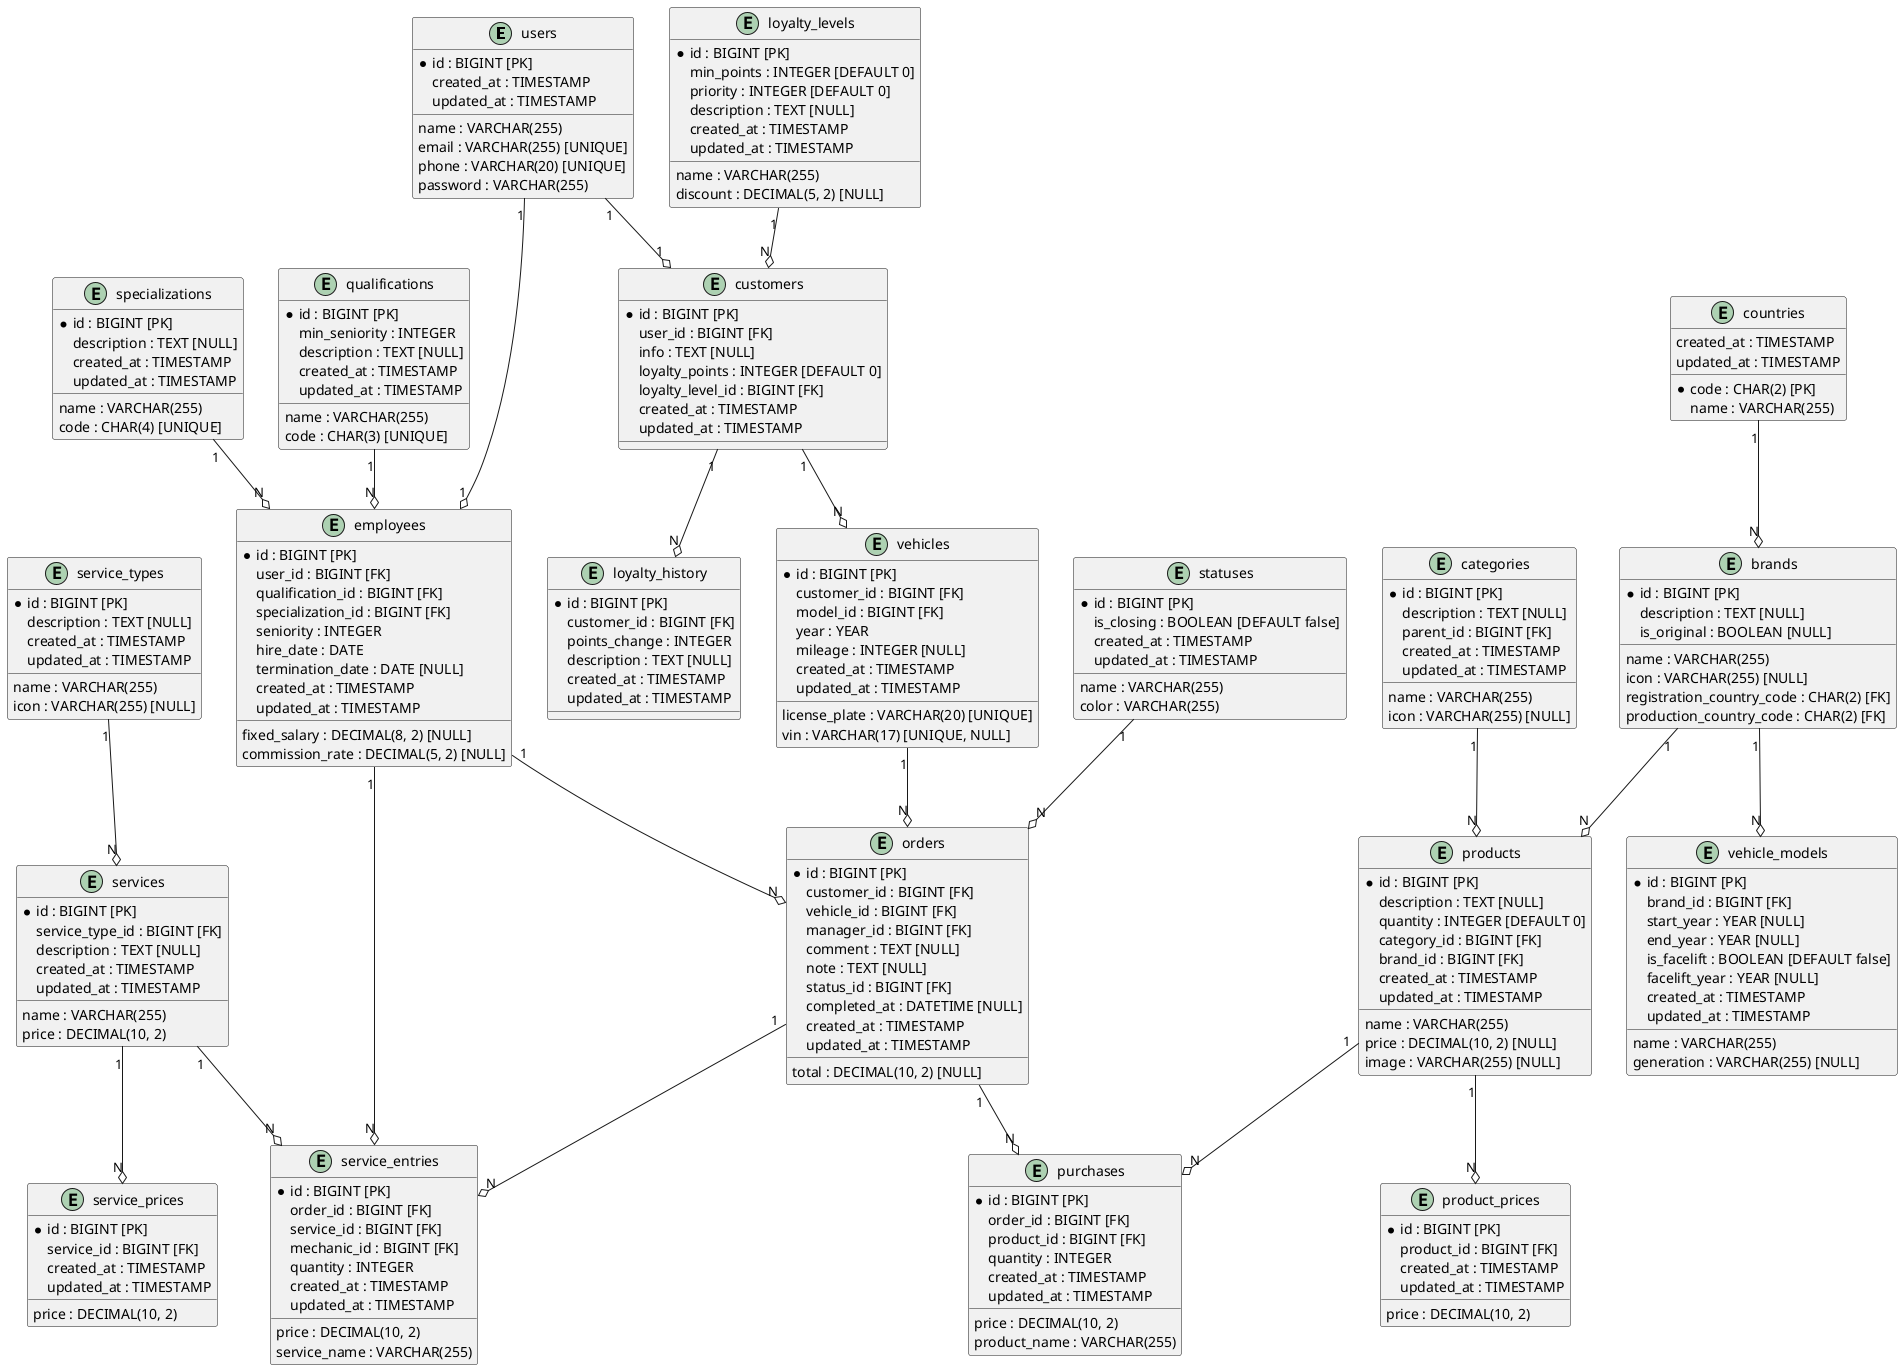 @startuml

entity users {
    *id : BIGINT [PK]
    name : VARCHAR(255)
    email : VARCHAR(255) [UNIQUE]
    phone : VARCHAR(20) [UNIQUE]
    password : VARCHAR(255)
    created_at : TIMESTAMP
    updated_at : TIMESTAMP
}

entity countries {
    *code : CHAR(2) [PK]
    name : VARCHAR(255)
    created_at : TIMESTAMP
    updated_at : TIMESTAMP
}

entity brands {
    *id : BIGINT [PK]
    name : VARCHAR(255)
    icon : VARCHAR(255) [NULL]
    description : TEXT [NULL]
    is_original : BOOLEAN [NULL]
    registration_country_code : CHAR(2) [FK]
    production_country_code : CHAR(2) [FK]
}

entity loyalty_levels {
    *id : BIGINT [PK]
    name : VARCHAR(255)
    min_points : INTEGER [DEFAULT 0]
    discount : DECIMAL(5, 2) [NULL]
    priority : INTEGER [DEFAULT 0]
    description : TEXT [NULL]
    created_at : TIMESTAMP
    updated_at : TIMESTAMP
}

entity customers {
    *id : BIGINT [PK]
    user_id : BIGINT [FK]
    info : TEXT [NULL]
    loyalty_points : INTEGER [DEFAULT 0]
    loyalty_level_id : BIGINT [FK]
    created_at : TIMESTAMP
    updated_at : TIMESTAMP
}

entity vehicle_models {
    *id : BIGINT [PK]
    brand_id : BIGINT [FK]
    name : VARCHAR(255)
    generation : VARCHAR(255) [NULL]
    start_year : YEAR [NULL]
    end_year : YEAR [NULL]
    is_facelift : BOOLEAN [DEFAULT false]
    facelift_year : YEAR [NULL]
    created_at : TIMESTAMP
    updated_at : TIMESTAMP
}

entity vehicles {
    *id : BIGINT [PK]
    customer_id : BIGINT [FK]
    model_id : BIGINT [FK]
    year : YEAR
    license_plate : VARCHAR(20) [UNIQUE]
    vin : VARCHAR(17) [UNIQUE, NULL]
    mileage : INTEGER [NULL]
    created_at : TIMESTAMP
    updated_at : TIMESTAMP
}

entity specializations {
    *id : BIGINT [PK]
    name : VARCHAR(255)
    code : CHAR(4) [UNIQUE]
    description : TEXT [NULL]
    created_at : TIMESTAMP
    updated_at : TIMESTAMP
}

entity qualifications {
    *id : BIGINT [PK]
    name : VARCHAR(255)
    min_seniority : INTEGER
    code : CHAR(3) [UNIQUE]
    description : TEXT [NULL]
    created_at : TIMESTAMP
    updated_at : TIMESTAMP
}

entity employees {
    *id : BIGINT [PK]
    user_id : BIGINT [FK]
    qualification_id : BIGINT [FK]
    specialization_id : BIGINT [FK]
    fixed_salary : DECIMAL(8, 2) [NULL]
    commission_rate : DECIMAL(5, 2) [NULL]
    seniority : INTEGER
    hire_date : DATE
    termination_date : DATE [NULL]
    created_at : TIMESTAMP
    updated_at : TIMESTAMP
}

entity statuses {
    *id : BIGINT [PK]
    name : VARCHAR(255)
    color : VARCHAR(255)
    is_closing : BOOLEAN [DEFAULT false]
    created_at : TIMESTAMP
    updated_at : TIMESTAMP
}

entity orders {
    *id : BIGINT [PK]
    customer_id : BIGINT [FK]
    vehicle_id : BIGINT [FK]
    manager_id : BIGINT [FK]
    total : DECIMAL(10, 2) [NULL]
    comment : TEXT [NULL]
    note : TEXT [NULL]
    status_id : BIGINT [FK]
    completed_at : DATETIME [NULL]
    created_at : TIMESTAMP
    updated_at : TIMESTAMP
}

entity service_types {
    *id : BIGINT [PK]
    name : VARCHAR(255)
    icon : VARCHAR(255) [NULL]
    description : TEXT [NULL]
    created_at : TIMESTAMP
    updated_at : TIMESTAMP
}

entity services {
    *id : BIGINT [PK]
    service_type_id : BIGINT [FK]
    name : VARCHAR(255)
    description : TEXT [NULL]
    price : DECIMAL(10, 2)
    created_at : TIMESTAMP
    updated_at : TIMESTAMP
}

entity service_entries {
    *id : BIGINT [PK]
    order_id : BIGINT [FK]
    service_id : BIGINT [FK]
    mechanic_id : BIGINT [FK]
    price : DECIMAL(10, 2)
    quantity : INTEGER
    service_name : VARCHAR(255)
    created_at : TIMESTAMP
    updated_at : TIMESTAMP
}

entity loyalty_history {
    *id : BIGINT [PK]
    customer_id : BIGINT [FK]
    points_change : INTEGER
    description : TEXT [NULL]
    created_at : TIMESTAMP
    updated_at : TIMESTAMP
}

entity categories {
    *id : BIGINT [PK]
    name : VARCHAR(255)
    icon : VARCHAR(255) [NULL]
    description : TEXT [NULL]
    parent_id : BIGINT [FK]
    created_at : TIMESTAMP
    updated_at : TIMESTAMP
}

entity products {
    *id : BIGINT [PK]
    name : VARCHAR(255)
    description : TEXT [NULL]
    price : DECIMAL(10, 2) [NULL]
    quantity : INTEGER [DEFAULT 0]
    image : VARCHAR(255) [NULL]
    category_id : BIGINT [FK]
    brand_id : BIGINT [FK]
    created_at : TIMESTAMP
    updated_at : TIMESTAMP
}

entity purchases {
    *id : BIGINT [PK]
    order_id : BIGINT [FK]
    product_id : BIGINT [FK]
    price : DECIMAL(10, 2)
    quantity : INTEGER
    product_name : VARCHAR(255)
    created_at : TIMESTAMP
    updated_at : TIMESTAMP
}

entity product_prices {
    *id : BIGINT [PK]
    product_id : BIGINT [FK]
    price : DECIMAL(10, 2)
    created_at : TIMESTAMP
    updated_at : TIMESTAMP
}

entity service_prices {
    *id : BIGINT [PK]
    service_id : BIGINT [FK]
    price : DECIMAL(10, 2)
    created_at : TIMESTAMP
    updated_at : TIMESTAMP
}

' Описание связей между сущностями с указанием типов

users "1" --o "1" customers
users "1" --o "1" employees
countries "1" --o "N" brands
brands "1" --o "N" vehicle_models
customers "1" --o "N" vehicles
vehicles "1" --o "N" orders
employees "1" --o "N" orders
statuses "1" --o "N" orders
service_types "1" --o "N" services
services "1" --o "N" service_entries
orders "1" --o "N" service_entries
employees "1" --o "N" service_entries
categories "1" --o "N" products
brands "1" --o "N" products
products "1" --o "N" purchases
orders "1" --o "N" purchases
products "1" --o "N" product_prices
services "1" --o "N" service_prices
customers "1" --o "N" loyalty_history
loyalty_levels "1" --o "N" customers

specializations "1" --o "N" employees
qualifications "1" --o "N" employees

@enduml
